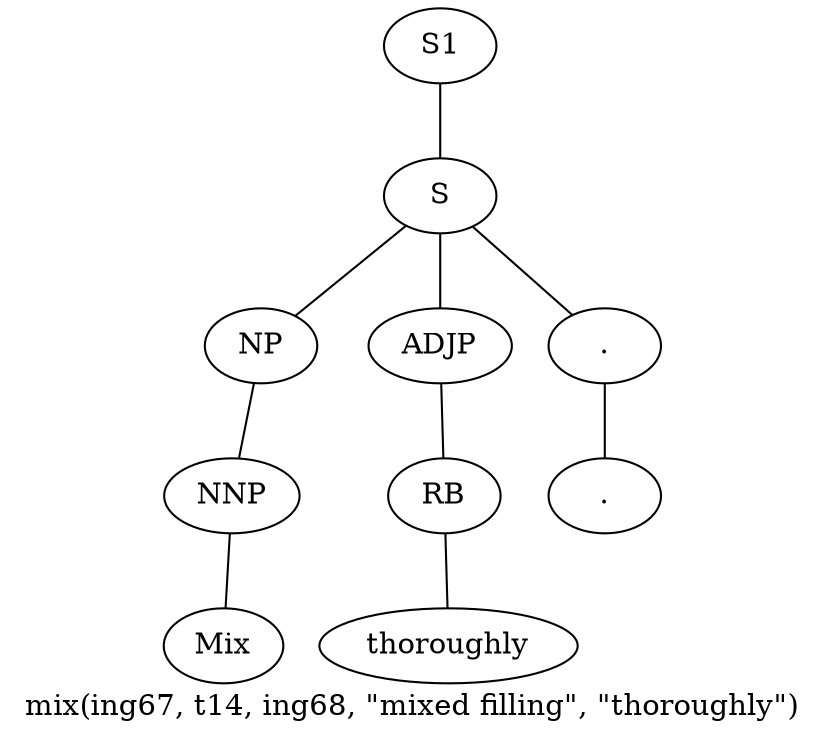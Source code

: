 graph SyntaxGraph {
	label = "mix(ing67, t14, ing68, \"mixed filling\", \"thoroughly\")";
	Node0 [label="S1"];
	Node1 [label="S"];
	Node2 [label="NP"];
	Node3 [label="NNP"];
	Node4 [label="Mix"];
	Node5 [label="ADJP"];
	Node6 [label="RB"];
	Node7 [label="thoroughly"];
	Node8 [label="."];
	Node9 [label="."];

	Node0 -- Node1;
	Node1 -- Node2;
	Node1 -- Node5;
	Node1 -- Node8;
	Node2 -- Node3;
	Node3 -- Node4;
	Node5 -- Node6;
	Node6 -- Node7;
	Node8 -- Node9;
}